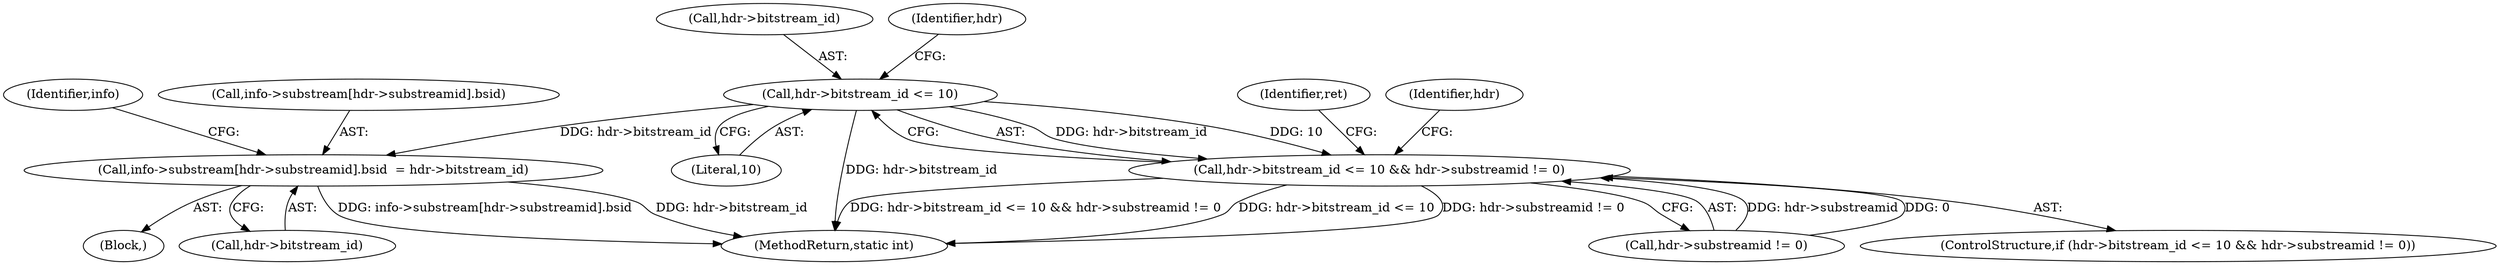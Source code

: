 digraph "0_FFmpeg_95556e27e2c1d56d9e18f5db34d6f756f3011148@pointer" {
"1000204" [label="(Call,hdr->bitstream_id <= 10)"];
"1000203" [label="(Call,hdr->bitstream_id <= 10 && hdr->substreamid != 0)"];
"1000324" [label="(Call,info->substream[hdr->substreamid].bsid  = hdr->bitstream_id)"];
"1000205" [label="(Call,hdr->bitstream_id)"];
"1000325" [label="(Call,info->substream[hdr->substreamid].bsid)"];
"1000216" [label="(Identifier,ret)"];
"1000201" [label="(Block,)"];
"1000324" [label="(Call,info->substream[hdr->substreamid].bsid  = hdr->bitstream_id)"];
"1000211" [label="(Identifier,hdr)"];
"1000334" [label="(Call,hdr->bitstream_id)"];
"1000341" [label="(Identifier,info)"];
"1000204" [label="(Call,hdr->bitstream_id <= 10)"];
"1000223" [label="(Identifier,hdr)"];
"1000208" [label="(Literal,10)"];
"1000683" [label="(MethodReturn,static int)"];
"1000202" [label="(ControlStructure,if (hdr->bitstream_id <= 10 && hdr->substreamid != 0))"];
"1000209" [label="(Call,hdr->substreamid != 0)"];
"1000203" [label="(Call,hdr->bitstream_id <= 10 && hdr->substreamid != 0)"];
"1000204" -> "1000203"  [label="AST: "];
"1000204" -> "1000208"  [label="CFG: "];
"1000205" -> "1000204"  [label="AST: "];
"1000208" -> "1000204"  [label="AST: "];
"1000211" -> "1000204"  [label="CFG: "];
"1000203" -> "1000204"  [label="CFG: "];
"1000204" -> "1000683"  [label="DDG: hdr->bitstream_id"];
"1000204" -> "1000203"  [label="DDG: hdr->bitstream_id"];
"1000204" -> "1000203"  [label="DDG: 10"];
"1000204" -> "1000324"  [label="DDG: hdr->bitstream_id"];
"1000203" -> "1000202"  [label="AST: "];
"1000203" -> "1000209"  [label="CFG: "];
"1000209" -> "1000203"  [label="AST: "];
"1000216" -> "1000203"  [label="CFG: "];
"1000223" -> "1000203"  [label="CFG: "];
"1000203" -> "1000683"  [label="DDG: hdr->substreamid != 0"];
"1000203" -> "1000683"  [label="DDG: hdr->bitstream_id <= 10 && hdr->substreamid != 0"];
"1000203" -> "1000683"  [label="DDG: hdr->bitstream_id <= 10"];
"1000209" -> "1000203"  [label="DDG: hdr->substreamid"];
"1000209" -> "1000203"  [label="DDG: 0"];
"1000324" -> "1000201"  [label="AST: "];
"1000324" -> "1000334"  [label="CFG: "];
"1000325" -> "1000324"  [label="AST: "];
"1000334" -> "1000324"  [label="AST: "];
"1000341" -> "1000324"  [label="CFG: "];
"1000324" -> "1000683"  [label="DDG: hdr->bitstream_id"];
"1000324" -> "1000683"  [label="DDG: info->substream[hdr->substreamid].bsid"];
}
